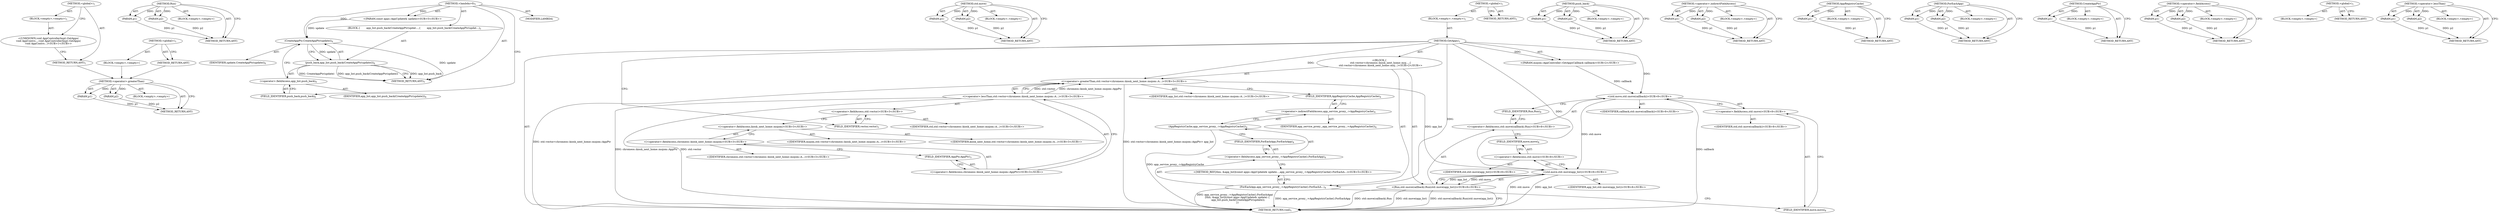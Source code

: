 digraph "&lt;global&gt;" {
vulnerable_94 [label=<(METHOD,&lt;operator&gt;.greaterThan)>];
vulnerable_95 [label=<(PARAM,p1)>];
vulnerable_96 [label=<(PARAM,p2)>];
vulnerable_97 [label=<(BLOCK,&lt;empty&gt;,&lt;empty&gt;)>];
vulnerable_98 [label=<(METHOD_RETURN,ANY)>];
vulnerable_118 [label=<(METHOD,Run)>];
vulnerable_119 [label=<(PARAM,p1)>];
vulnerable_120 [label=<(PARAM,p2)>];
vulnerable_121 [label=<(BLOCK,&lt;empty&gt;,&lt;empty&gt;)>];
vulnerable_122 [label=<(METHOD_RETURN,ANY)>];
vulnerable_3 [label=<(METHOD,&lt;lambda&gt;0)<SUB>5</SUB>>];
vulnerable_4 [label="<(PARAM,const apps::AppUpdate&amp; update)<SUB>5</SUB>>"];
vulnerable_5 [label=<(BLOCK,{
        app_list.push_back(CreateAppPtr(updat...,{
        app_list.push_back(CreateAppPtr(updat...)<SUB>5</SUB>>];
vulnerable_6 [label=<(push_back,app_list.push_back(CreateAppPtr(update)))<SUB>6</SUB>>];
vulnerable_7 [label=<(&lt;operator&gt;.fieldAccess,app_list.push_back)<SUB>6</SUB>>];
vulnerable_8 [label=<(IDENTIFIER,app_list,app_list.push_back(CreateAppPtr(update)))<SUB>6</SUB>>];
vulnerable_9 [label=<(FIELD_IDENTIFIER,push_back,push_back)<SUB>6</SUB>>];
vulnerable_10 [label=<(CreateAppPtr,CreateAppPtr(update))<SUB>6</SUB>>];
vulnerable_11 [label=<(IDENTIFIER,update,CreateAppPtr(update))<SUB>6</SUB>>];
vulnerable_12 [label=<(MODIFIER,LAMBDA)>];
vulnerable_13 [label=<(METHOD_RETURN,ANY)<SUB>5</SUB>>];
vulnerable_123 [label=<(METHOD,std.move)>];
vulnerable_124 [label=<(PARAM,p1)>];
vulnerable_125 [label=<(PARAM,p2)>];
vulnerable_126 [label=<(BLOCK,&lt;empty&gt;,&lt;empty&gt;)>];
vulnerable_127 [label=<(METHOD_RETURN,ANY)>];
vulnerable_18 [label=<(METHOD,&lt;global&gt;)<SUB>1</SUB>>];
vulnerable_19 [label=<(BLOCK,&lt;empty&gt;,&lt;empty&gt;)<SUB>1</SUB>>];
vulnerable_20 [label=<(METHOD,GetApps)<SUB>1</SUB>>];
vulnerable_21 [label="<(PARAM,mojom::AppController::GetAppsCallback callback)<SUB>2</SUB>>"];
vulnerable_22 [label="<(BLOCK,{
   std::vector&lt;chromeos::kiosk_next_home::moj...,{
   std::vector&lt;chromeos::kiosk_next_home::moj...)<SUB>2</SUB>>"];
vulnerable_23 [label="<(&lt;operator&gt;.greaterThan,std::vector&lt;chromeos::kiosk_next_home::mojom::A...)<SUB>3</SUB>>"];
vulnerable_24 [label="<(&lt;operator&gt;.lessThan,std::vector&lt;chromeos::kiosk_next_home::mojom::A...)<SUB>3</SUB>>"];
vulnerable_25 [label="<(&lt;operator&gt;.fieldAccess,std::vector)<SUB>3</SUB>>"];
vulnerable_26 [label="<(IDENTIFIER,std,std::vector&lt;chromeos::kiosk_next_home::mojom::A...)<SUB>3</SUB>>"];
vulnerable_27 [label=<(FIELD_IDENTIFIER,vector,vector)<SUB>3</SUB>>];
vulnerable_28 [label="<(&lt;operator&gt;.fieldAccess,chromeos::kiosk_next_home::mojom::AppPtr)<SUB>3</SUB>>"];
vulnerable_29 [label="<(&lt;operator&gt;.fieldAccess,chromeos::kiosk_next_home::mojom)<SUB>3</SUB>>"];
vulnerable_30 [label="<(IDENTIFIER,chromeos,std::vector&lt;chromeos::kiosk_next_home::mojom::A...)<SUB>3</SUB>>"];
vulnerable_31 [label="<(&lt;operator&gt;.fieldAccess,kiosk_next_home::mojom)<SUB>3</SUB>>"];
vulnerable_32 [label="<(IDENTIFIER,kiosk_next_home,std::vector&lt;chromeos::kiosk_next_home::mojom::A...)<SUB>3</SUB>>"];
vulnerable_33 [label="<(IDENTIFIER,mojom,std::vector&lt;chromeos::kiosk_next_home::mojom::A...)<SUB>3</SUB>>"];
vulnerable_34 [label=<(FIELD_IDENTIFIER,AppPtr,AppPtr)<SUB>3</SUB>>];
vulnerable_35 [label="<(IDENTIFIER,app_list,std::vector&lt;chromeos::kiosk_next_home::mojom::A...)<SUB>3</SUB>>"];
vulnerable_36 [label=<(ForEachApp,app_service_proxy_-&gt;AppRegistryCache().ForEachA...)<SUB>4</SUB>>];
vulnerable_37 [label=<(&lt;operator&gt;.fieldAccess,app_service_proxy_-&gt;AppRegistryCache().ForEachApp)<SUB>4</SUB>>];
vulnerable_38 [label=<(AppRegistryCache,app_service_proxy_-&gt;AppRegistryCache())<SUB>4</SUB>>];
vulnerable_39 [label=<(&lt;operator&gt;.indirectFieldAccess,app_service_proxy_-&gt;AppRegistryCache)<SUB>4</SUB>>];
vulnerable_40 [label=<(IDENTIFIER,app_service_proxy_,app_service_proxy_-&gt;AppRegistryCache())<SUB>4</SUB>>];
vulnerable_41 [label=<(FIELD_IDENTIFIER,AppRegistryCache,AppRegistryCache)<SUB>4</SUB>>];
vulnerable_42 [label=<(FIELD_IDENTIFIER,ForEachApp,ForEachApp)<SUB>4</SUB>>];
vulnerable_43 [label="<(METHOD_REF,[this, &amp;app_list](const apps::AppUpdate&amp; update...,app_service_proxy_-&gt;AppRegistryCache().ForEachA...)<SUB>5</SUB>>"];
vulnerable_44 [label="<(Run,std::move(callback).Run(std::move(app_list)))<SUB>8</SUB>>"];
vulnerable_45 [label="<(&lt;operator&gt;.fieldAccess,std::move(callback).Run)<SUB>8</SUB>>"];
vulnerable_46 [label="<(std.move,std::move(callback))<SUB>8</SUB>>"];
vulnerable_47 [label="<(&lt;operator&gt;.fieldAccess,std::move)<SUB>8</SUB>>"];
vulnerable_48 [label="<(IDENTIFIER,std,std::move(callback))<SUB>8</SUB>>"];
vulnerable_49 [label=<(FIELD_IDENTIFIER,move,move)<SUB>8</SUB>>];
vulnerable_50 [label="<(IDENTIFIER,callback,std::move(callback))<SUB>8</SUB>>"];
vulnerable_51 [label=<(FIELD_IDENTIFIER,Run,Run)<SUB>8</SUB>>];
vulnerable_52 [label="<(std.move,std::move(app_list))<SUB>8</SUB>>"];
vulnerable_53 [label="<(&lt;operator&gt;.fieldAccess,std::move)<SUB>8</SUB>>"];
vulnerable_54 [label="<(IDENTIFIER,std,std::move(app_list))<SUB>8</SUB>>"];
vulnerable_55 [label=<(FIELD_IDENTIFIER,move,move)<SUB>8</SUB>>];
vulnerable_56 [label="<(IDENTIFIER,app_list,std::move(app_list))<SUB>8</SUB>>"];
vulnerable_57 [label=<(METHOD_RETURN,void)<SUB>1</SUB>>];
vulnerable_59 [label=<(METHOD_RETURN,ANY)<SUB>1</SUB>>];
vulnerable_80 [label=<(METHOD,push_back)>];
vulnerable_81 [label=<(PARAM,p1)>];
vulnerable_82 [label=<(PARAM,p2)>];
vulnerable_83 [label=<(BLOCK,&lt;empty&gt;,&lt;empty&gt;)>];
vulnerable_84 [label=<(METHOD_RETURN,ANY)>];
vulnerable_113 [label=<(METHOD,&lt;operator&gt;.indirectFieldAccess)>];
vulnerable_114 [label=<(PARAM,p1)>];
vulnerable_115 [label=<(PARAM,p2)>];
vulnerable_116 [label=<(BLOCK,&lt;empty&gt;,&lt;empty&gt;)>];
vulnerable_117 [label=<(METHOD_RETURN,ANY)>];
vulnerable_109 [label=<(METHOD,AppRegistryCache)>];
vulnerable_110 [label=<(PARAM,p1)>];
vulnerable_111 [label=<(BLOCK,&lt;empty&gt;,&lt;empty&gt;)>];
vulnerable_112 [label=<(METHOD_RETURN,ANY)>];
vulnerable_104 [label=<(METHOD,ForEachApp)>];
vulnerable_105 [label=<(PARAM,p1)>];
vulnerable_106 [label=<(PARAM,p2)>];
vulnerable_107 [label=<(BLOCK,&lt;empty&gt;,&lt;empty&gt;)>];
vulnerable_108 [label=<(METHOD_RETURN,ANY)>];
vulnerable_90 [label=<(METHOD,CreateAppPtr)>];
vulnerable_91 [label=<(PARAM,p1)>];
vulnerable_92 [label=<(BLOCK,&lt;empty&gt;,&lt;empty&gt;)>];
vulnerable_93 [label=<(METHOD_RETURN,ANY)>];
vulnerable_85 [label=<(METHOD,&lt;operator&gt;.fieldAccess)>];
vulnerable_86 [label=<(PARAM,p1)>];
vulnerable_87 [label=<(PARAM,p2)>];
vulnerable_88 [label=<(BLOCK,&lt;empty&gt;,&lt;empty&gt;)>];
vulnerable_89 [label=<(METHOD_RETURN,ANY)>];
vulnerable_74 [label=<(METHOD,&lt;global&gt;)<SUB>1</SUB>>];
vulnerable_75 [label=<(BLOCK,&lt;empty&gt;,&lt;empty&gt;)>];
vulnerable_76 [label=<(METHOD_RETURN,ANY)>];
vulnerable_99 [label=<(METHOD,&lt;operator&gt;.lessThan)>];
vulnerable_100 [label=<(PARAM,p1)>];
vulnerable_101 [label=<(PARAM,p2)>];
vulnerable_102 [label=<(BLOCK,&lt;empty&gt;,&lt;empty&gt;)>];
vulnerable_103 [label=<(METHOD_RETURN,ANY)>];
fixed_6 [label=<(METHOD,&lt;global&gt;)<SUB>1</SUB>>];
fixed_7 [label=<(BLOCK,&lt;empty&gt;,&lt;empty&gt;)<SUB>1</SUB>>];
fixed_8 [label="<(UNKNOWN,void AppControllerImpl::GetApps(
void AppContro...,void AppControllerImpl::GetApps(
void AppContro...)<SUB>1</SUB>>"];
fixed_9 [label=<(METHOD_RETURN,ANY)<SUB>1</SUB>>];
fixed_14 [label=<(METHOD,&lt;global&gt;)<SUB>1</SUB>>];
fixed_15 [label=<(BLOCK,&lt;empty&gt;,&lt;empty&gt;)>];
fixed_16 [label=<(METHOD_RETURN,ANY)>];
vulnerable_94 -> vulnerable_95  [key=0, label="AST: "];
vulnerable_94 -> vulnerable_95  [key=1, label="DDG: "];
vulnerable_94 -> vulnerable_97  [key=0, label="AST: "];
vulnerable_94 -> vulnerable_96  [key=0, label="AST: "];
vulnerable_94 -> vulnerable_96  [key=1, label="DDG: "];
vulnerable_94 -> vulnerable_98  [key=0, label="AST: "];
vulnerable_94 -> vulnerable_98  [key=1, label="CFG: "];
vulnerable_95 -> vulnerable_98  [key=0, label="DDG: p1"];
vulnerable_96 -> vulnerable_98  [key=0, label="DDG: p2"];
vulnerable_118 -> vulnerable_119  [key=0, label="AST: "];
vulnerable_118 -> vulnerable_119  [key=1, label="DDG: "];
vulnerable_118 -> vulnerable_121  [key=0, label="AST: "];
vulnerable_118 -> vulnerable_120  [key=0, label="AST: "];
vulnerable_118 -> vulnerable_120  [key=1, label="DDG: "];
vulnerable_118 -> vulnerable_122  [key=0, label="AST: "];
vulnerable_118 -> vulnerable_122  [key=1, label="CFG: "];
vulnerable_119 -> vulnerable_122  [key=0, label="DDG: p1"];
vulnerable_120 -> vulnerable_122  [key=0, label="DDG: p2"];
vulnerable_3 -> vulnerable_4  [key=0, label="AST: "];
vulnerable_3 -> vulnerable_4  [key=1, label="DDG: "];
vulnerable_3 -> vulnerable_5  [key=0, label="AST: "];
vulnerable_3 -> vulnerable_12  [key=0, label="AST: "];
vulnerable_3 -> vulnerable_13  [key=0, label="AST: "];
vulnerable_3 -> vulnerable_9  [key=0, label="CFG: "];
vulnerable_3 -> vulnerable_10  [key=0, label="DDG: "];
vulnerable_4 -> vulnerable_10  [key=0, label="DDG: update"];
vulnerable_5 -> vulnerable_6  [key=0, label="AST: "];
vulnerable_6 -> vulnerable_7  [key=0, label="AST: "];
vulnerable_6 -> vulnerable_10  [key=0, label="AST: "];
vulnerable_6 -> vulnerable_13  [key=0, label="CFG: "];
vulnerable_6 -> vulnerable_13  [key=1, label="DDG: app_list.push_back"];
vulnerable_6 -> vulnerable_13  [key=2, label="DDG: CreateAppPtr(update)"];
vulnerable_6 -> vulnerable_13  [key=3, label="DDG: app_list.push_back(CreateAppPtr(update))"];
vulnerable_7 -> vulnerable_8  [key=0, label="AST: "];
vulnerable_7 -> vulnerable_9  [key=0, label="AST: "];
vulnerable_7 -> vulnerable_10  [key=0, label="CFG: "];
vulnerable_9 -> vulnerable_7  [key=0, label="CFG: "];
vulnerable_10 -> vulnerable_11  [key=0, label="AST: "];
vulnerable_10 -> vulnerable_6  [key=0, label="CFG: "];
vulnerable_10 -> vulnerable_6  [key=1, label="DDG: update"];
vulnerable_10 -> vulnerable_13  [key=0, label="DDG: update"];
vulnerable_123 -> vulnerable_124  [key=0, label="AST: "];
vulnerable_123 -> vulnerable_124  [key=1, label="DDG: "];
vulnerable_123 -> vulnerable_126  [key=0, label="AST: "];
vulnerable_123 -> vulnerable_125  [key=0, label="AST: "];
vulnerable_123 -> vulnerable_125  [key=1, label="DDG: "];
vulnerable_123 -> vulnerable_127  [key=0, label="AST: "];
vulnerable_123 -> vulnerable_127  [key=1, label="CFG: "];
vulnerable_124 -> vulnerable_127  [key=0, label="DDG: p1"];
vulnerable_125 -> vulnerable_127  [key=0, label="DDG: p2"];
vulnerable_18 -> vulnerable_19  [key=0, label="AST: "];
vulnerable_18 -> vulnerable_59  [key=0, label="AST: "];
vulnerable_18 -> vulnerable_59  [key=1, label="CFG: "];
vulnerable_19 -> vulnerable_20  [key=0, label="AST: "];
vulnerable_20 -> vulnerable_21  [key=0, label="AST: "];
vulnerable_20 -> vulnerable_21  [key=1, label="DDG: "];
vulnerable_20 -> vulnerable_22  [key=0, label="AST: "];
vulnerable_20 -> vulnerable_57  [key=0, label="AST: "];
vulnerable_20 -> vulnerable_27  [key=0, label="CFG: "];
vulnerable_20 -> vulnerable_23  [key=0, label="DDG: "];
vulnerable_20 -> vulnerable_36  [key=0, label="DDG: "];
vulnerable_20 -> vulnerable_52  [key=0, label="DDG: "];
vulnerable_20 -> vulnerable_46  [key=0, label="DDG: "];
vulnerable_21 -> vulnerable_46  [key=0, label="DDG: callback"];
vulnerable_22 -> vulnerable_23  [key=0, label="AST: "];
vulnerable_22 -> vulnerable_36  [key=0, label="AST: "];
vulnerable_22 -> vulnerable_44  [key=0, label="AST: "];
vulnerable_23 -> vulnerable_24  [key=0, label="AST: "];
vulnerable_23 -> vulnerable_35  [key=0, label="AST: "];
vulnerable_23 -> vulnerable_41  [key=0, label="CFG: "];
vulnerable_23 -> vulnerable_57  [key=0, label="DDG: std::vector&lt;chromeos::kiosk_next_home::mojom::AppPtr"];
vulnerable_23 -> vulnerable_57  [key=1, label="DDG: std::vector&lt;chromeos::kiosk_next_home::mojom::AppPtr&gt; app_list"];
vulnerable_23 -> vulnerable_52  [key=0, label="DDG: app_list"];
vulnerable_24 -> vulnerable_25  [key=0, label="AST: "];
vulnerable_24 -> vulnerable_28  [key=0, label="AST: "];
vulnerable_24 -> vulnerable_23  [key=0, label="CFG: "];
vulnerable_24 -> vulnerable_23  [key=1, label="DDG: std::vector"];
vulnerable_24 -> vulnerable_23  [key=2, label="DDG: chromeos::kiosk_next_home::mojom::AppPtr"];
vulnerable_24 -> vulnerable_57  [key=0, label="DDG: std::vector"];
vulnerable_24 -> vulnerable_57  [key=1, label="DDG: chromeos::kiosk_next_home::mojom::AppPtr"];
vulnerable_25 -> vulnerable_26  [key=0, label="AST: "];
vulnerable_25 -> vulnerable_27  [key=0, label="AST: "];
vulnerable_25 -> vulnerable_31  [key=0, label="CFG: "];
vulnerable_27 -> vulnerable_25  [key=0, label="CFG: "];
vulnerable_28 -> vulnerable_29  [key=0, label="AST: "];
vulnerable_28 -> vulnerable_34  [key=0, label="AST: "];
vulnerable_28 -> vulnerable_24  [key=0, label="CFG: "];
vulnerable_29 -> vulnerable_30  [key=0, label="AST: "];
vulnerable_29 -> vulnerable_31  [key=0, label="AST: "];
vulnerable_29 -> vulnerable_34  [key=0, label="CFG: "];
vulnerable_31 -> vulnerable_32  [key=0, label="AST: "];
vulnerable_31 -> vulnerable_33  [key=0, label="AST: "];
vulnerable_31 -> vulnerable_29  [key=0, label="CFG: "];
vulnerable_34 -> vulnerable_28  [key=0, label="CFG: "];
vulnerable_36 -> vulnerable_37  [key=0, label="AST: "];
vulnerable_36 -> vulnerable_43  [key=0, label="AST: "];
vulnerable_36 -> vulnerable_49  [key=0, label="CFG: "];
vulnerable_36 -> vulnerable_57  [key=0, label="DDG: app_service_proxy_-&gt;AppRegistryCache().ForEachApp"];
vulnerable_36 -> vulnerable_57  [key=1, label="DDG: app_service_proxy_-&gt;AppRegistryCache().ForEachApp(
      [this, &amp;app_list](const apps::AppUpdate&amp; update) {
        app_list.push_back(CreateAppPtr(update));
      })"];
vulnerable_37 -> vulnerable_38  [key=0, label="AST: "];
vulnerable_37 -> vulnerable_42  [key=0, label="AST: "];
vulnerable_37 -> vulnerable_43  [key=0, label="CFG: "];
vulnerable_38 -> vulnerable_39  [key=0, label="AST: "];
vulnerable_38 -> vulnerable_42  [key=0, label="CFG: "];
vulnerable_38 -> vulnerable_57  [key=0, label="DDG: app_service_proxy_-&gt;AppRegistryCache"];
vulnerable_39 -> vulnerable_40  [key=0, label="AST: "];
vulnerable_39 -> vulnerable_41  [key=0, label="AST: "];
vulnerable_39 -> vulnerable_38  [key=0, label="CFG: "];
vulnerable_41 -> vulnerable_39  [key=0, label="CFG: "];
vulnerable_42 -> vulnerable_37  [key=0, label="CFG: "];
vulnerable_43 -> vulnerable_36  [key=0, label="CFG: "];
vulnerable_44 -> vulnerable_45  [key=0, label="AST: "];
vulnerable_44 -> vulnerable_52  [key=0, label="AST: "];
vulnerable_44 -> vulnerable_57  [key=0, label="CFG: "];
vulnerable_44 -> vulnerable_57  [key=1, label="DDG: std::move(callback).Run"];
vulnerable_44 -> vulnerable_57  [key=2, label="DDG: std::move(app_list)"];
vulnerable_44 -> vulnerable_57  [key=3, label="DDG: std::move(callback).Run(std::move(app_list))"];
vulnerable_45 -> vulnerable_46  [key=0, label="AST: "];
vulnerable_45 -> vulnerable_51  [key=0, label="AST: "];
vulnerable_45 -> vulnerable_55  [key=0, label="CFG: "];
vulnerable_46 -> vulnerable_47  [key=0, label="AST: "];
vulnerable_46 -> vulnerable_50  [key=0, label="AST: "];
vulnerable_46 -> vulnerable_51  [key=0, label="CFG: "];
vulnerable_46 -> vulnerable_57  [key=0, label="DDG: callback"];
vulnerable_46 -> vulnerable_52  [key=0, label="DDG: std::move"];
vulnerable_47 -> vulnerable_48  [key=0, label="AST: "];
vulnerable_47 -> vulnerable_49  [key=0, label="AST: "];
vulnerable_47 -> vulnerable_46  [key=0, label="CFG: "];
vulnerable_49 -> vulnerable_47  [key=0, label="CFG: "];
vulnerable_51 -> vulnerable_45  [key=0, label="CFG: "];
vulnerable_52 -> vulnerable_53  [key=0, label="AST: "];
vulnerable_52 -> vulnerable_56  [key=0, label="AST: "];
vulnerable_52 -> vulnerable_44  [key=0, label="CFG: "];
vulnerable_52 -> vulnerable_44  [key=1, label="DDG: std::move"];
vulnerable_52 -> vulnerable_44  [key=2, label="DDG: app_list"];
vulnerable_52 -> vulnerable_57  [key=0, label="DDG: std::move"];
vulnerable_52 -> vulnerable_57  [key=1, label="DDG: app_list"];
vulnerable_53 -> vulnerable_54  [key=0, label="AST: "];
vulnerable_53 -> vulnerable_55  [key=0, label="AST: "];
vulnerable_53 -> vulnerable_52  [key=0, label="CFG: "];
vulnerable_55 -> vulnerable_53  [key=0, label="CFG: "];
vulnerable_80 -> vulnerable_81  [key=0, label="AST: "];
vulnerable_80 -> vulnerable_81  [key=1, label="DDG: "];
vulnerable_80 -> vulnerable_83  [key=0, label="AST: "];
vulnerable_80 -> vulnerable_82  [key=0, label="AST: "];
vulnerable_80 -> vulnerable_82  [key=1, label="DDG: "];
vulnerable_80 -> vulnerable_84  [key=0, label="AST: "];
vulnerable_80 -> vulnerable_84  [key=1, label="CFG: "];
vulnerable_81 -> vulnerable_84  [key=0, label="DDG: p1"];
vulnerable_82 -> vulnerable_84  [key=0, label="DDG: p2"];
vulnerable_113 -> vulnerable_114  [key=0, label="AST: "];
vulnerable_113 -> vulnerable_114  [key=1, label="DDG: "];
vulnerable_113 -> vulnerable_116  [key=0, label="AST: "];
vulnerable_113 -> vulnerable_115  [key=0, label="AST: "];
vulnerable_113 -> vulnerable_115  [key=1, label="DDG: "];
vulnerable_113 -> vulnerable_117  [key=0, label="AST: "];
vulnerable_113 -> vulnerable_117  [key=1, label="CFG: "];
vulnerable_114 -> vulnerable_117  [key=0, label="DDG: p1"];
vulnerable_115 -> vulnerable_117  [key=0, label="DDG: p2"];
vulnerable_109 -> vulnerable_110  [key=0, label="AST: "];
vulnerable_109 -> vulnerable_110  [key=1, label="DDG: "];
vulnerable_109 -> vulnerable_111  [key=0, label="AST: "];
vulnerable_109 -> vulnerable_112  [key=0, label="AST: "];
vulnerable_109 -> vulnerable_112  [key=1, label="CFG: "];
vulnerable_110 -> vulnerable_112  [key=0, label="DDG: p1"];
vulnerable_104 -> vulnerable_105  [key=0, label="AST: "];
vulnerable_104 -> vulnerable_105  [key=1, label="DDG: "];
vulnerable_104 -> vulnerable_107  [key=0, label="AST: "];
vulnerable_104 -> vulnerable_106  [key=0, label="AST: "];
vulnerable_104 -> vulnerable_106  [key=1, label="DDG: "];
vulnerable_104 -> vulnerable_108  [key=0, label="AST: "];
vulnerable_104 -> vulnerable_108  [key=1, label="CFG: "];
vulnerable_105 -> vulnerable_108  [key=0, label="DDG: p1"];
vulnerable_106 -> vulnerable_108  [key=0, label="DDG: p2"];
vulnerable_90 -> vulnerable_91  [key=0, label="AST: "];
vulnerable_90 -> vulnerable_91  [key=1, label="DDG: "];
vulnerable_90 -> vulnerable_92  [key=0, label="AST: "];
vulnerable_90 -> vulnerable_93  [key=0, label="AST: "];
vulnerable_90 -> vulnerable_93  [key=1, label="CFG: "];
vulnerable_91 -> vulnerable_93  [key=0, label="DDG: p1"];
vulnerable_85 -> vulnerable_86  [key=0, label="AST: "];
vulnerable_85 -> vulnerable_86  [key=1, label="DDG: "];
vulnerable_85 -> vulnerable_88  [key=0, label="AST: "];
vulnerable_85 -> vulnerable_87  [key=0, label="AST: "];
vulnerable_85 -> vulnerable_87  [key=1, label="DDG: "];
vulnerable_85 -> vulnerable_89  [key=0, label="AST: "];
vulnerable_85 -> vulnerable_89  [key=1, label="CFG: "];
vulnerable_86 -> vulnerable_89  [key=0, label="DDG: p1"];
vulnerable_87 -> vulnerable_89  [key=0, label="DDG: p2"];
vulnerable_74 -> vulnerable_75  [key=0, label="AST: "];
vulnerable_74 -> vulnerable_76  [key=0, label="AST: "];
vulnerable_74 -> vulnerable_76  [key=1, label="CFG: "];
vulnerable_99 -> vulnerable_100  [key=0, label="AST: "];
vulnerable_99 -> vulnerable_100  [key=1, label="DDG: "];
vulnerable_99 -> vulnerable_102  [key=0, label="AST: "];
vulnerable_99 -> vulnerable_101  [key=0, label="AST: "];
vulnerable_99 -> vulnerable_101  [key=1, label="DDG: "];
vulnerable_99 -> vulnerable_103  [key=0, label="AST: "];
vulnerable_99 -> vulnerable_103  [key=1, label="CFG: "];
vulnerable_100 -> vulnerable_103  [key=0, label="DDG: p1"];
vulnerable_101 -> vulnerable_103  [key=0, label="DDG: p2"];
fixed_6 -> fixed_7  [key=0, label="AST: "];
fixed_6 -> fixed_9  [key=0, label="AST: "];
fixed_6 -> fixed_8  [key=0, label="CFG: "];
fixed_7 -> fixed_8  [key=0, label="AST: "];
fixed_8 -> fixed_9  [key=0, label="CFG: "];
fixed_9 -> vulnerable_94  [key=0];
fixed_14 -> fixed_15  [key=0, label="AST: "];
fixed_14 -> fixed_16  [key=0, label="AST: "];
fixed_14 -> fixed_16  [key=1, label="CFG: "];
fixed_15 -> vulnerable_94  [key=0];
fixed_16 -> vulnerable_94  [key=0];
}
